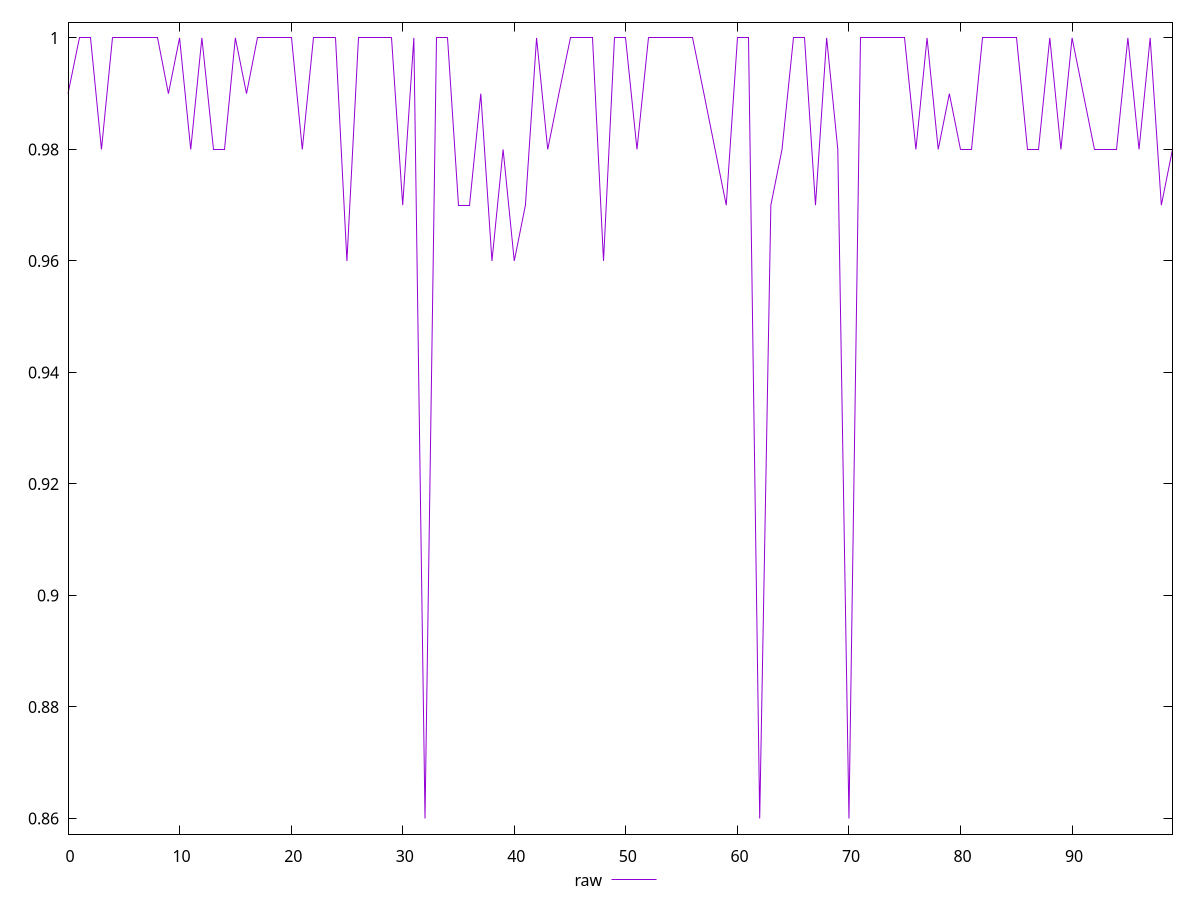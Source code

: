 reset

$raw <<EOF
0 0.99
1 1
2 1
3 0.98
4 1
5 1
6 1
7 1
8 1
9 0.99
10 1
11 0.98
12 1
13 0.98
14 0.98
15 1
16 0.99
17 1
18 1
19 1
20 1
21 0.98
22 1
23 1
24 1
25 0.96
26 1
27 1
28 1
29 1
30 0.97
31 1
32 0.86
33 1
34 1
35 0.97
36 0.97
37 0.99
38 0.96
39 0.98
40 0.96
41 0.97
42 1
43 0.98
44 0.99
45 1
46 1
47 1
48 0.96
49 1
50 1
51 0.98
52 1
53 1
54 1
55 1
56 1
57 0.99
58 0.98
59 0.97
60 1
61 1
62 0.86
63 0.97
64 0.98
65 1
66 1
67 0.97
68 1
69 0.98
70 0.86
71 1
72 1
73 1
74 1
75 1
76 0.98
77 1
78 0.98
79 0.99
80 0.98
81 0.98
82 1
83 1
84 1
85 1
86 0.98
87 0.98
88 1
89 0.98
90 1
91 0.99
92 0.98
93 0.98
94 0.98
95 1
96 0.98
97 1
98 0.97
99 0.98
EOF

set key outside below
set xrange [0:99]
set yrange [0.8572:1.0028]
set trange [0.8572:1.0028]
set terminal svg size 640, 500 enhanced background rgb 'white'
set output "reports/report_00032_2021-02-25T10-28-15.087Z/meta/score/samples/agenda/raw/values.svg"

plot $raw title "raw" with line

reset
